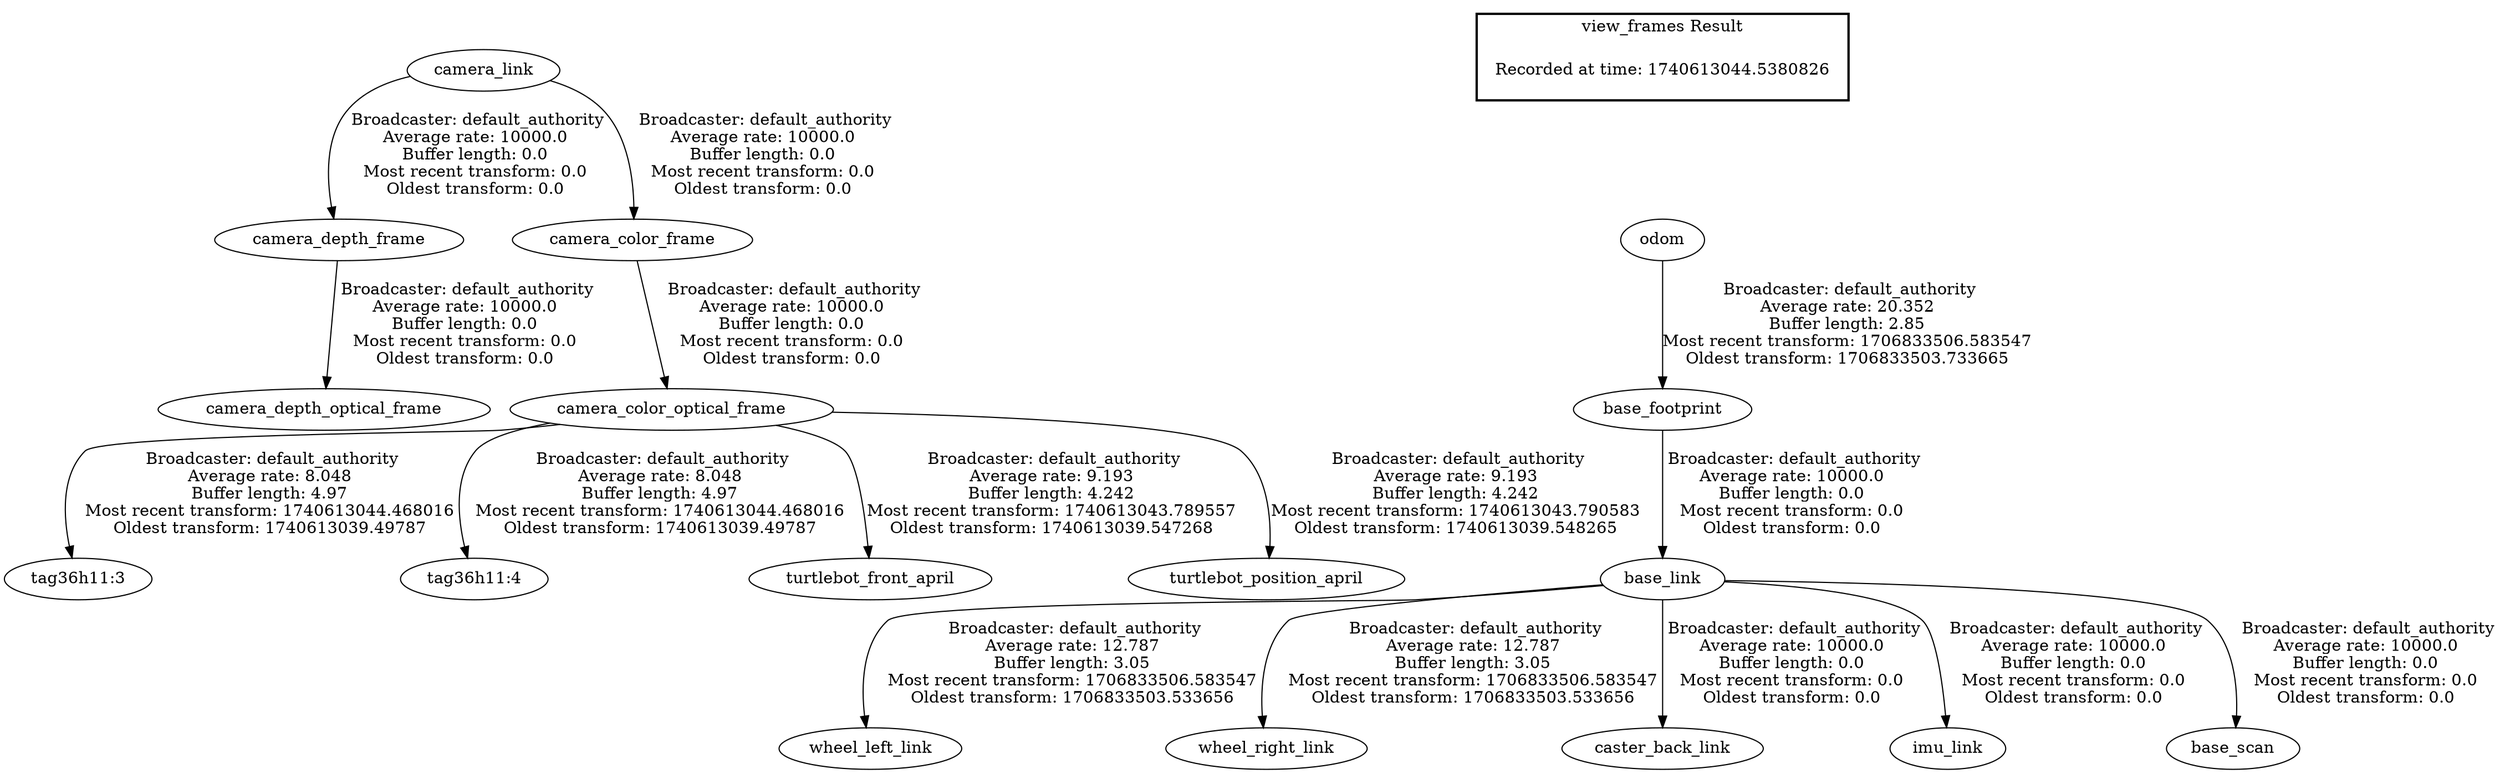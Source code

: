 digraph G {
"camera_link" -> "camera_depth_frame"[label=" Broadcaster: default_authority\nAverage rate: 10000.0\nBuffer length: 0.0\nMost recent transform: 0.0\nOldest transform: 0.0\n"];
"camera_depth_frame" -> "camera_depth_optical_frame"[label=" Broadcaster: default_authority\nAverage rate: 10000.0\nBuffer length: 0.0\nMost recent transform: 0.0\nOldest transform: 0.0\n"];
"camera_link" -> "camera_color_frame"[label=" Broadcaster: default_authority\nAverage rate: 10000.0\nBuffer length: 0.0\nMost recent transform: 0.0\nOldest transform: 0.0\n"];
"camera_color_frame" -> "camera_color_optical_frame"[label=" Broadcaster: default_authority\nAverage rate: 10000.0\nBuffer length: 0.0\nMost recent transform: 0.0\nOldest transform: 0.0\n"];
"camera_color_optical_frame" -> "tag36h11:3"[label=" Broadcaster: default_authority\nAverage rate: 8.048\nBuffer length: 4.97\nMost recent transform: 1740613044.468016\nOldest transform: 1740613039.49787\n"];
"camera_color_optical_frame" -> "tag36h11:4"[label=" Broadcaster: default_authority\nAverage rate: 8.048\nBuffer length: 4.97\nMost recent transform: 1740613044.468016\nOldest transform: 1740613039.49787\n"];
"camera_color_optical_frame" -> "turtlebot_front_april"[label=" Broadcaster: default_authority\nAverage rate: 9.193\nBuffer length: 4.242\nMost recent transform: 1740613043.789557\nOldest transform: 1740613039.547268\n"];
"camera_color_optical_frame" -> "turtlebot_position_april"[label=" Broadcaster: default_authority\nAverage rate: 9.193\nBuffer length: 4.242\nMost recent transform: 1740613043.790583\nOldest transform: 1740613039.548265\n"];
"base_link" -> "wheel_left_link"[label=" Broadcaster: default_authority\nAverage rate: 12.787\nBuffer length: 3.05\nMost recent transform: 1706833506.583547\nOldest transform: 1706833503.533656\n"];
"base_footprint" -> "base_link"[label=" Broadcaster: default_authority\nAverage rate: 10000.0\nBuffer length: 0.0\nMost recent transform: 0.0\nOldest transform: 0.0\n"];
"base_link" -> "wheel_right_link"[label=" Broadcaster: default_authority\nAverage rate: 12.787\nBuffer length: 3.05\nMost recent transform: 1706833506.583547\nOldest transform: 1706833503.533656\n"];
"odom" -> "base_footprint"[label=" Broadcaster: default_authority\nAverage rate: 20.352\nBuffer length: 2.85\nMost recent transform: 1706833506.583547\nOldest transform: 1706833503.733665\n"];
"base_link" -> "caster_back_link"[label=" Broadcaster: default_authority\nAverage rate: 10000.0\nBuffer length: 0.0\nMost recent transform: 0.0\nOldest transform: 0.0\n"];
"base_link" -> "imu_link"[label=" Broadcaster: default_authority\nAverage rate: 10000.0\nBuffer length: 0.0\nMost recent transform: 0.0\nOldest transform: 0.0\n"];
"base_link" -> "base_scan"[label=" Broadcaster: default_authority\nAverage rate: 10000.0\nBuffer length: 0.0\nMost recent transform: 0.0\nOldest transform: 0.0\n"];
edge [style=invis];
 subgraph cluster_legend { style=bold; color=black; label ="view_frames Result";
"Recorded at time: 1740613044.5380826"[ shape=plaintext ] ;
}->"odom";
}